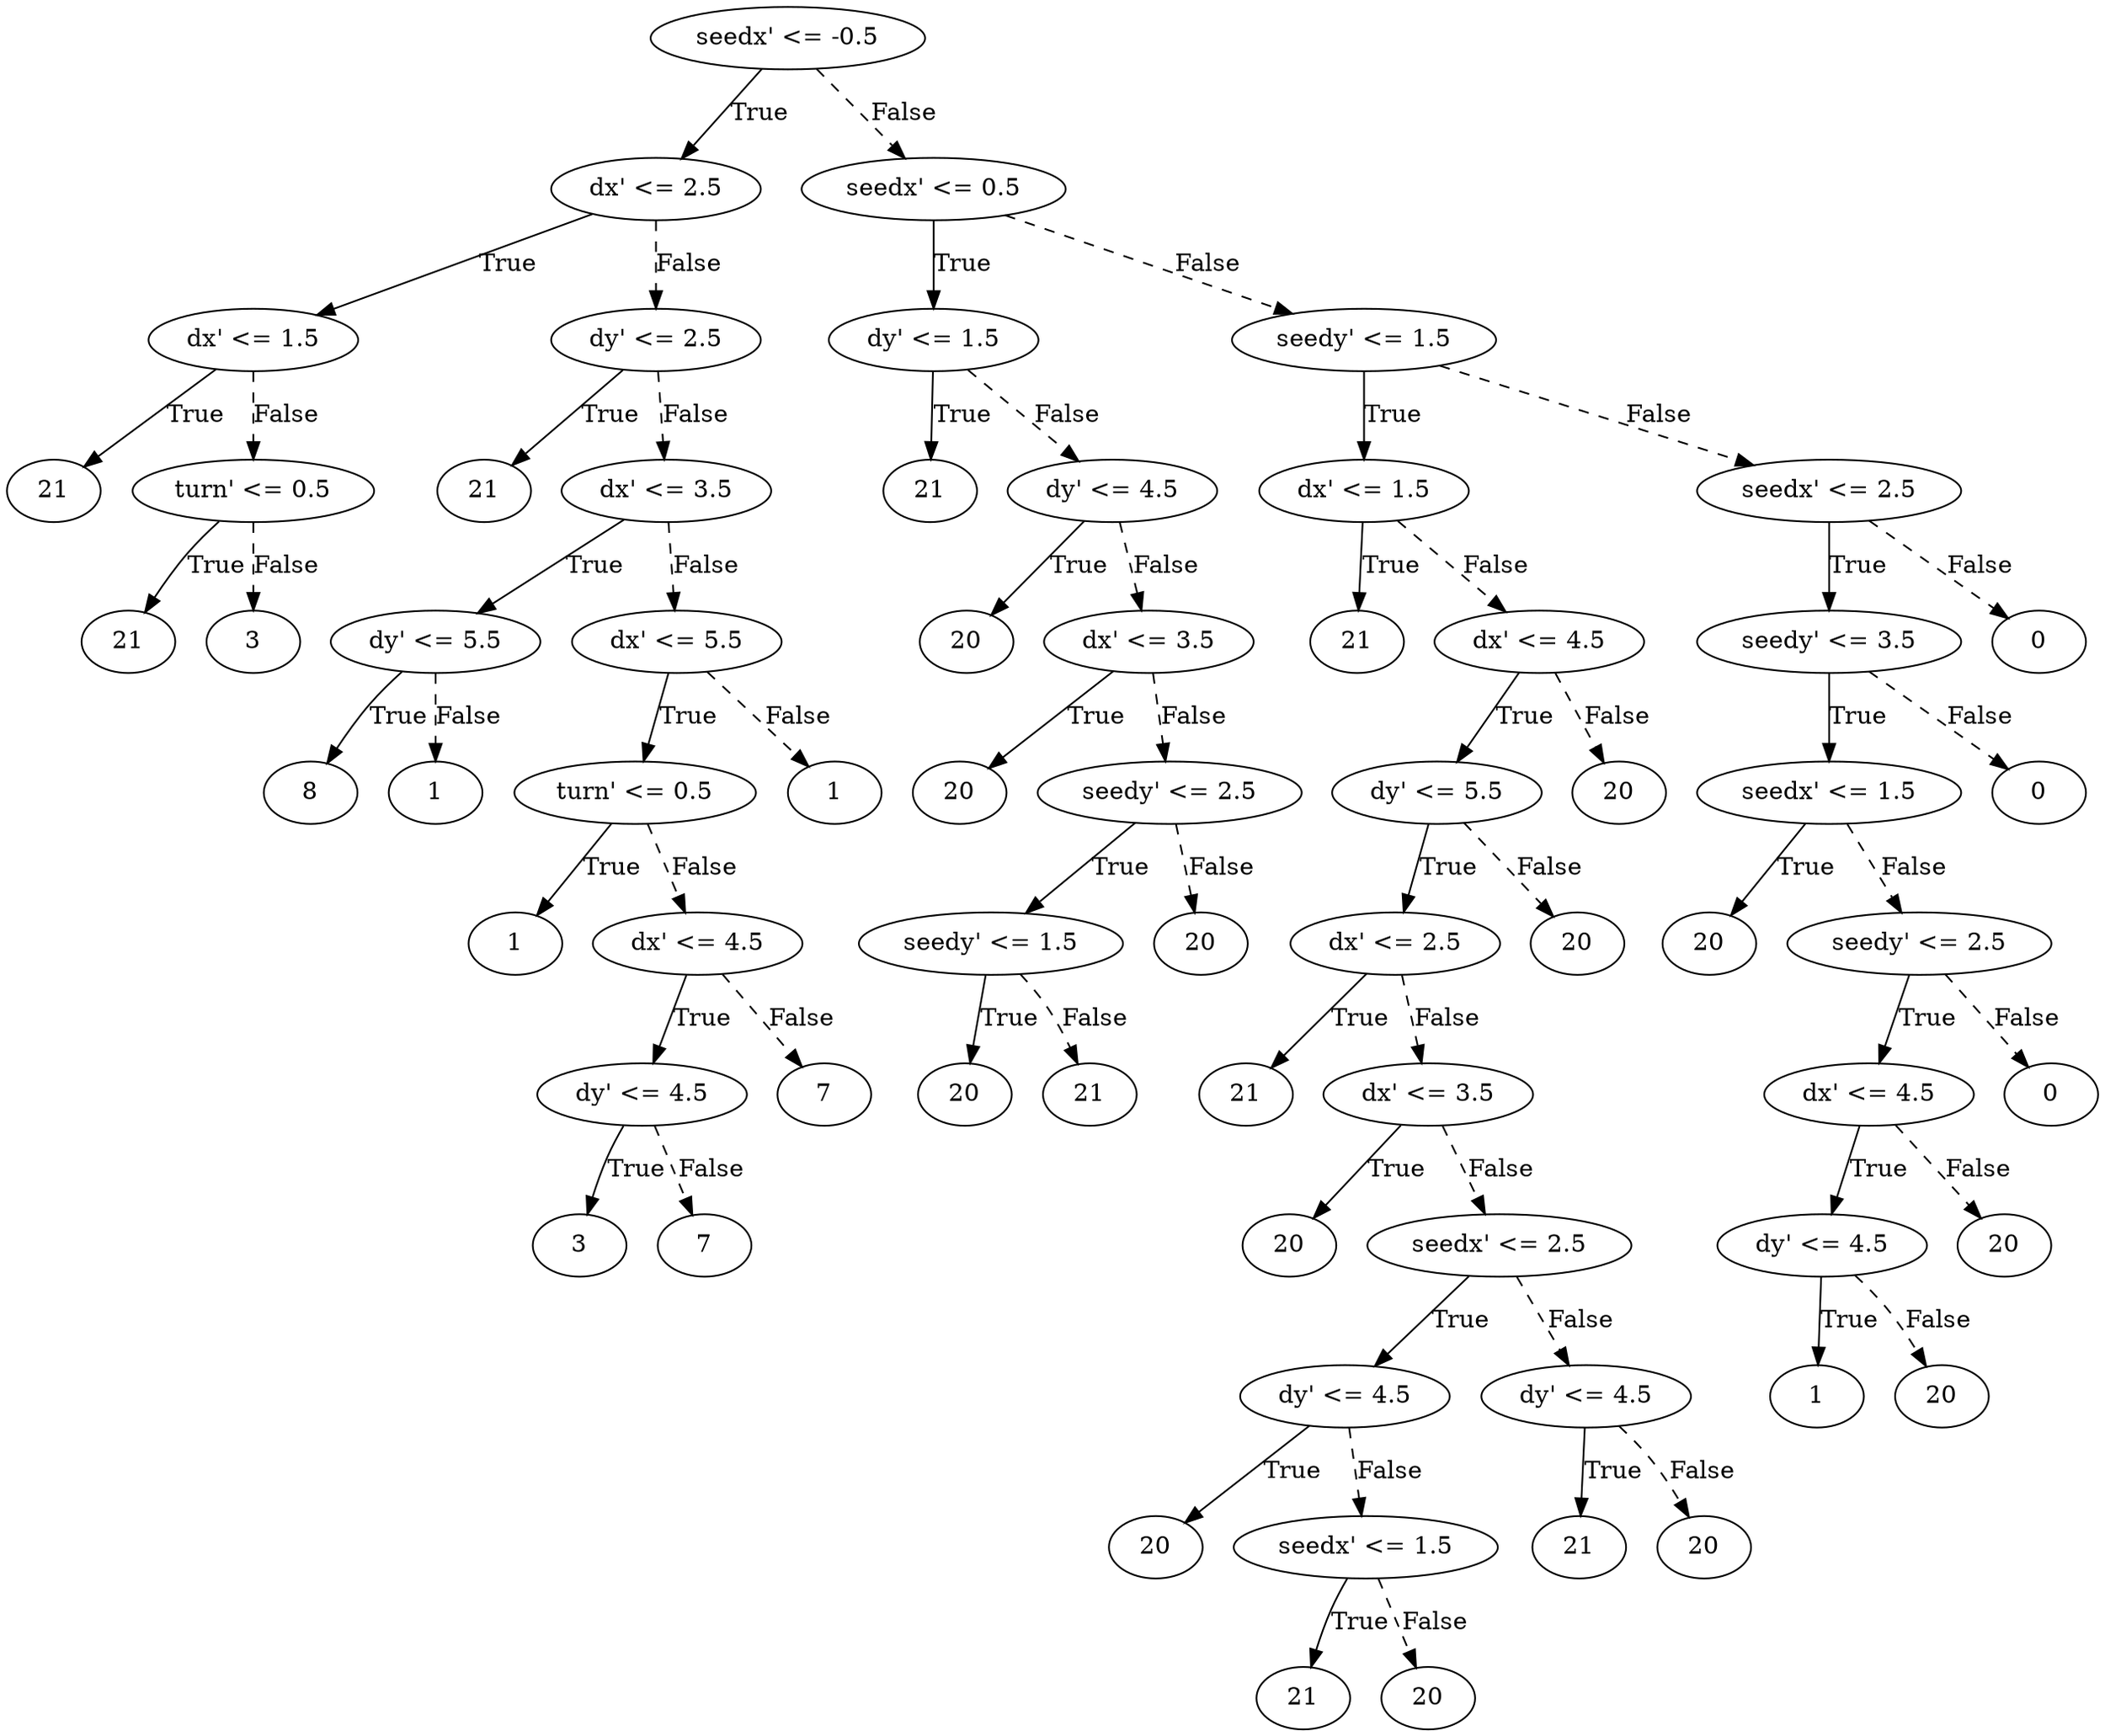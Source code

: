 digraph {
0 [label="seedx' <= -0.5"];
1 [label="dx' <= 2.5"];
2 [label="dx' <= 1.5"];
3 [label="21"];
2 -> 3 [label="True"];
4 [label="turn' <= 0.5"];
5 [label="21"];
4 -> 5 [label="True"];
6 [label="3"];
4 -> 6 [style="dashed", label="False"];
2 -> 4 [style="dashed", label="False"];
1 -> 2 [label="True"];
7 [label="dy' <= 2.5"];
8 [label="21"];
7 -> 8 [label="True"];
9 [label="dx' <= 3.5"];
10 [label="dy' <= 5.5"];
11 [label="8"];
10 -> 11 [label="True"];
12 [label="1"];
10 -> 12 [style="dashed", label="False"];
9 -> 10 [label="True"];
13 [label="dx' <= 5.5"];
14 [label="turn' <= 0.5"];
15 [label="1"];
14 -> 15 [label="True"];
16 [label="dx' <= 4.5"];
17 [label="dy' <= 4.5"];
18 [label="3"];
17 -> 18 [label="True"];
19 [label="7"];
17 -> 19 [style="dashed", label="False"];
16 -> 17 [label="True"];
20 [label="7"];
16 -> 20 [style="dashed", label="False"];
14 -> 16 [style="dashed", label="False"];
13 -> 14 [label="True"];
21 [label="1"];
13 -> 21 [style="dashed", label="False"];
9 -> 13 [style="dashed", label="False"];
7 -> 9 [style="dashed", label="False"];
1 -> 7 [style="dashed", label="False"];
0 -> 1 [label="True"];
22 [label="seedx' <= 0.5"];
23 [label="dy' <= 1.5"];
24 [label="21"];
23 -> 24 [label="True"];
25 [label="dy' <= 4.5"];
26 [label="20"];
25 -> 26 [label="True"];
27 [label="dx' <= 3.5"];
28 [label="20"];
27 -> 28 [label="True"];
29 [label="seedy' <= 2.5"];
30 [label="seedy' <= 1.5"];
31 [label="20"];
30 -> 31 [label="True"];
32 [label="21"];
30 -> 32 [style="dashed", label="False"];
29 -> 30 [label="True"];
33 [label="20"];
29 -> 33 [style="dashed", label="False"];
27 -> 29 [style="dashed", label="False"];
25 -> 27 [style="dashed", label="False"];
23 -> 25 [style="dashed", label="False"];
22 -> 23 [label="True"];
34 [label="seedy' <= 1.5"];
35 [label="dx' <= 1.5"];
36 [label="21"];
35 -> 36 [label="True"];
37 [label="dx' <= 4.5"];
38 [label="dy' <= 5.5"];
39 [label="dx' <= 2.5"];
40 [label="21"];
39 -> 40 [label="True"];
41 [label="dx' <= 3.5"];
42 [label="20"];
41 -> 42 [label="True"];
43 [label="seedx' <= 2.5"];
44 [label="dy' <= 4.5"];
45 [label="20"];
44 -> 45 [label="True"];
46 [label="seedx' <= 1.5"];
47 [label="21"];
46 -> 47 [label="True"];
48 [label="20"];
46 -> 48 [style="dashed", label="False"];
44 -> 46 [style="dashed", label="False"];
43 -> 44 [label="True"];
49 [label="dy' <= 4.5"];
50 [label="21"];
49 -> 50 [label="True"];
51 [label="20"];
49 -> 51 [style="dashed", label="False"];
43 -> 49 [style="dashed", label="False"];
41 -> 43 [style="dashed", label="False"];
39 -> 41 [style="dashed", label="False"];
38 -> 39 [label="True"];
52 [label="20"];
38 -> 52 [style="dashed", label="False"];
37 -> 38 [label="True"];
53 [label="20"];
37 -> 53 [style="dashed", label="False"];
35 -> 37 [style="dashed", label="False"];
34 -> 35 [label="True"];
54 [label="seedx' <= 2.5"];
55 [label="seedy' <= 3.5"];
56 [label="seedx' <= 1.5"];
57 [label="20"];
56 -> 57 [label="True"];
58 [label="seedy' <= 2.5"];
59 [label="dx' <= 4.5"];
60 [label="dy' <= 4.5"];
61 [label="1"];
60 -> 61 [label="True"];
62 [label="20"];
60 -> 62 [style="dashed", label="False"];
59 -> 60 [label="True"];
63 [label="20"];
59 -> 63 [style="dashed", label="False"];
58 -> 59 [label="True"];
64 [label="0"];
58 -> 64 [style="dashed", label="False"];
56 -> 58 [style="dashed", label="False"];
55 -> 56 [label="True"];
65 [label="0"];
55 -> 65 [style="dashed", label="False"];
54 -> 55 [label="True"];
66 [label="0"];
54 -> 66 [style="dashed", label="False"];
34 -> 54 [style="dashed", label="False"];
22 -> 34 [style="dashed", label="False"];
0 -> 22 [style="dashed", label="False"];

}